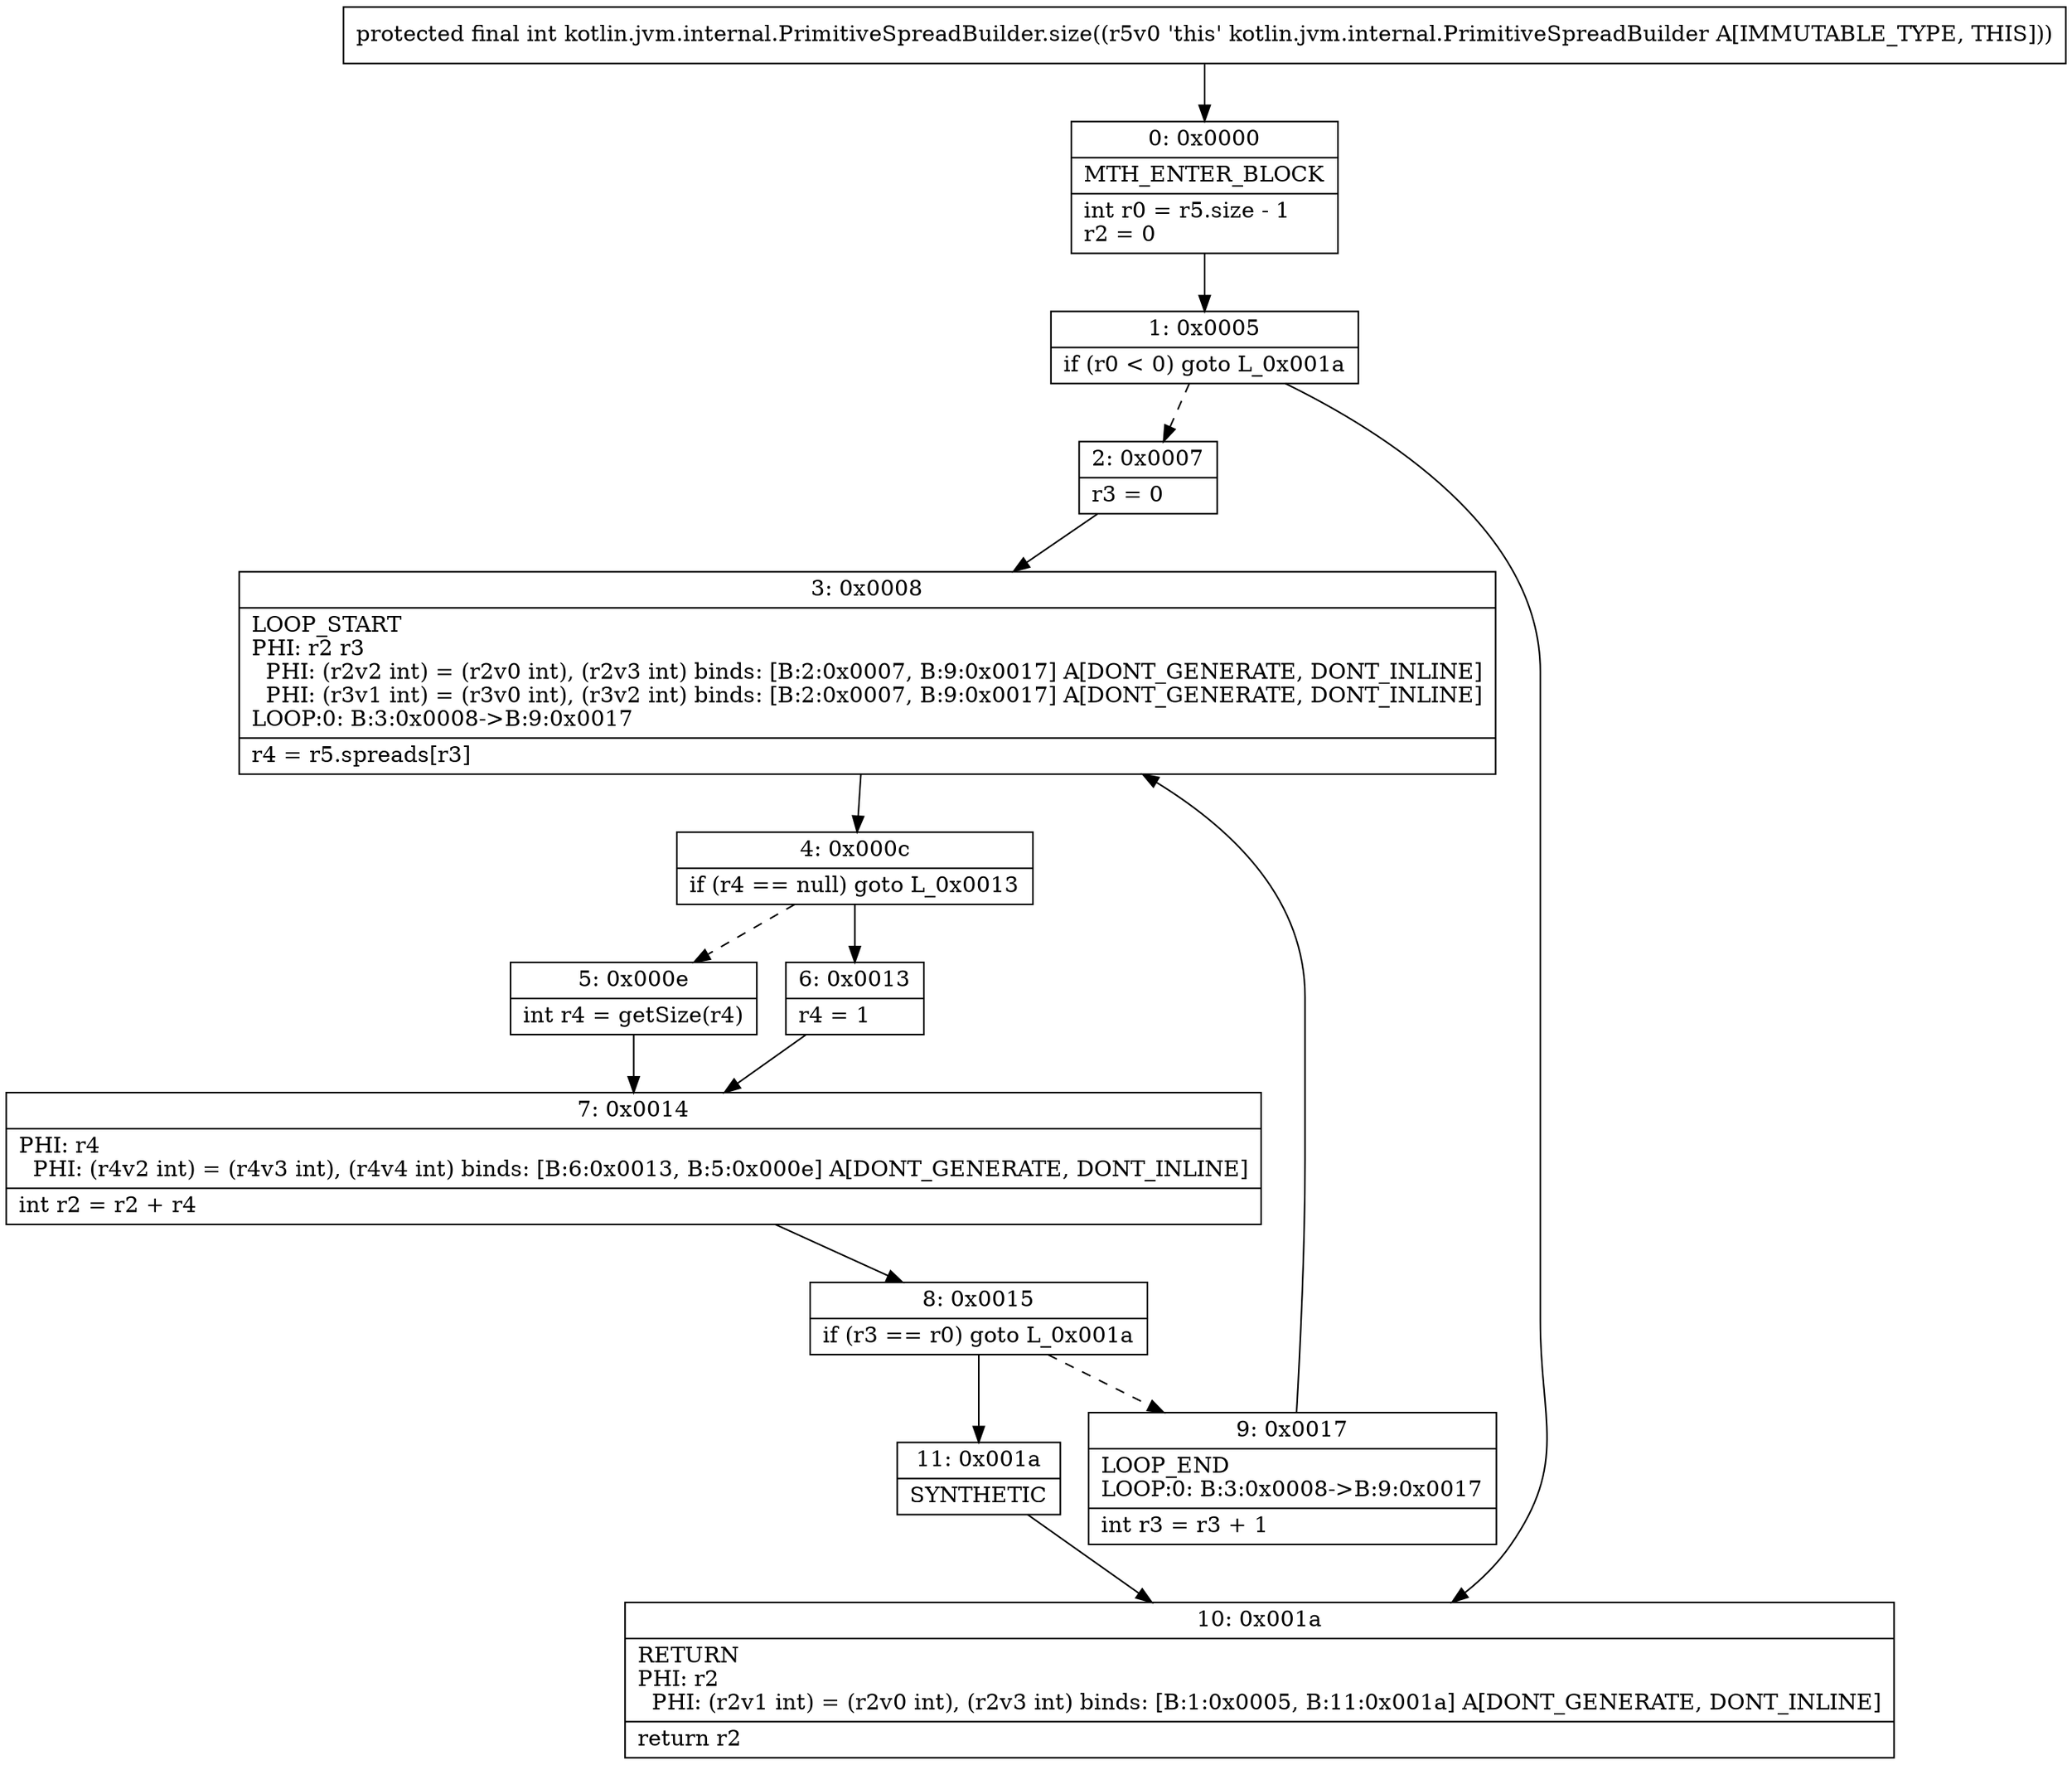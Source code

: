 digraph "CFG forkotlin.jvm.internal.PrimitiveSpreadBuilder.size()I" {
Node_0 [shape=record,label="{0\:\ 0x0000|MTH_ENTER_BLOCK\l|int r0 = r5.size \- 1\lr2 = 0\l}"];
Node_1 [shape=record,label="{1\:\ 0x0005|if (r0 \< 0) goto L_0x001a\l}"];
Node_2 [shape=record,label="{2\:\ 0x0007|r3 = 0\l}"];
Node_3 [shape=record,label="{3\:\ 0x0008|LOOP_START\lPHI: r2 r3 \l  PHI: (r2v2 int) = (r2v0 int), (r2v3 int) binds: [B:2:0x0007, B:9:0x0017] A[DONT_GENERATE, DONT_INLINE]\l  PHI: (r3v1 int) = (r3v0 int), (r3v2 int) binds: [B:2:0x0007, B:9:0x0017] A[DONT_GENERATE, DONT_INLINE]\lLOOP:0: B:3:0x0008\-\>B:9:0x0017\l|r4 = r5.spreads[r3]\l}"];
Node_4 [shape=record,label="{4\:\ 0x000c|if (r4 == null) goto L_0x0013\l}"];
Node_5 [shape=record,label="{5\:\ 0x000e|int r4 = getSize(r4)\l}"];
Node_6 [shape=record,label="{6\:\ 0x0013|r4 = 1\l}"];
Node_7 [shape=record,label="{7\:\ 0x0014|PHI: r4 \l  PHI: (r4v2 int) = (r4v3 int), (r4v4 int) binds: [B:6:0x0013, B:5:0x000e] A[DONT_GENERATE, DONT_INLINE]\l|int r2 = r2 + r4\l}"];
Node_8 [shape=record,label="{8\:\ 0x0015|if (r3 == r0) goto L_0x001a\l}"];
Node_9 [shape=record,label="{9\:\ 0x0017|LOOP_END\lLOOP:0: B:3:0x0008\-\>B:9:0x0017\l|int r3 = r3 + 1\l}"];
Node_10 [shape=record,label="{10\:\ 0x001a|RETURN\lPHI: r2 \l  PHI: (r2v1 int) = (r2v0 int), (r2v3 int) binds: [B:1:0x0005, B:11:0x001a] A[DONT_GENERATE, DONT_INLINE]\l|return r2\l}"];
Node_11 [shape=record,label="{11\:\ 0x001a|SYNTHETIC\l}"];
MethodNode[shape=record,label="{protected final int kotlin.jvm.internal.PrimitiveSpreadBuilder.size((r5v0 'this' kotlin.jvm.internal.PrimitiveSpreadBuilder A[IMMUTABLE_TYPE, THIS])) }"];
MethodNode -> Node_0;
Node_0 -> Node_1;
Node_1 -> Node_2[style=dashed];
Node_1 -> Node_10;
Node_2 -> Node_3;
Node_3 -> Node_4;
Node_4 -> Node_5[style=dashed];
Node_4 -> Node_6;
Node_5 -> Node_7;
Node_6 -> Node_7;
Node_7 -> Node_8;
Node_8 -> Node_9[style=dashed];
Node_8 -> Node_11;
Node_9 -> Node_3;
Node_11 -> Node_10;
}

